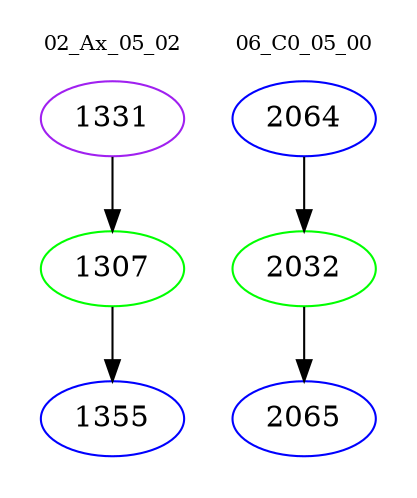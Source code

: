 digraph{
subgraph cluster_0 {
color = white
label = "02_Ax_05_02";
fontsize=10;
T0_1331 [label="1331", color="purple"]
T0_1331 -> T0_1307 [color="black"]
T0_1307 [label="1307", color="green"]
T0_1307 -> T0_1355 [color="black"]
T0_1355 [label="1355", color="blue"]
}
subgraph cluster_1 {
color = white
label = "06_C0_05_00";
fontsize=10;
T1_2064 [label="2064", color="blue"]
T1_2064 -> T1_2032 [color="black"]
T1_2032 [label="2032", color="green"]
T1_2032 -> T1_2065 [color="black"]
T1_2065 [label="2065", color="blue"]
}
}
